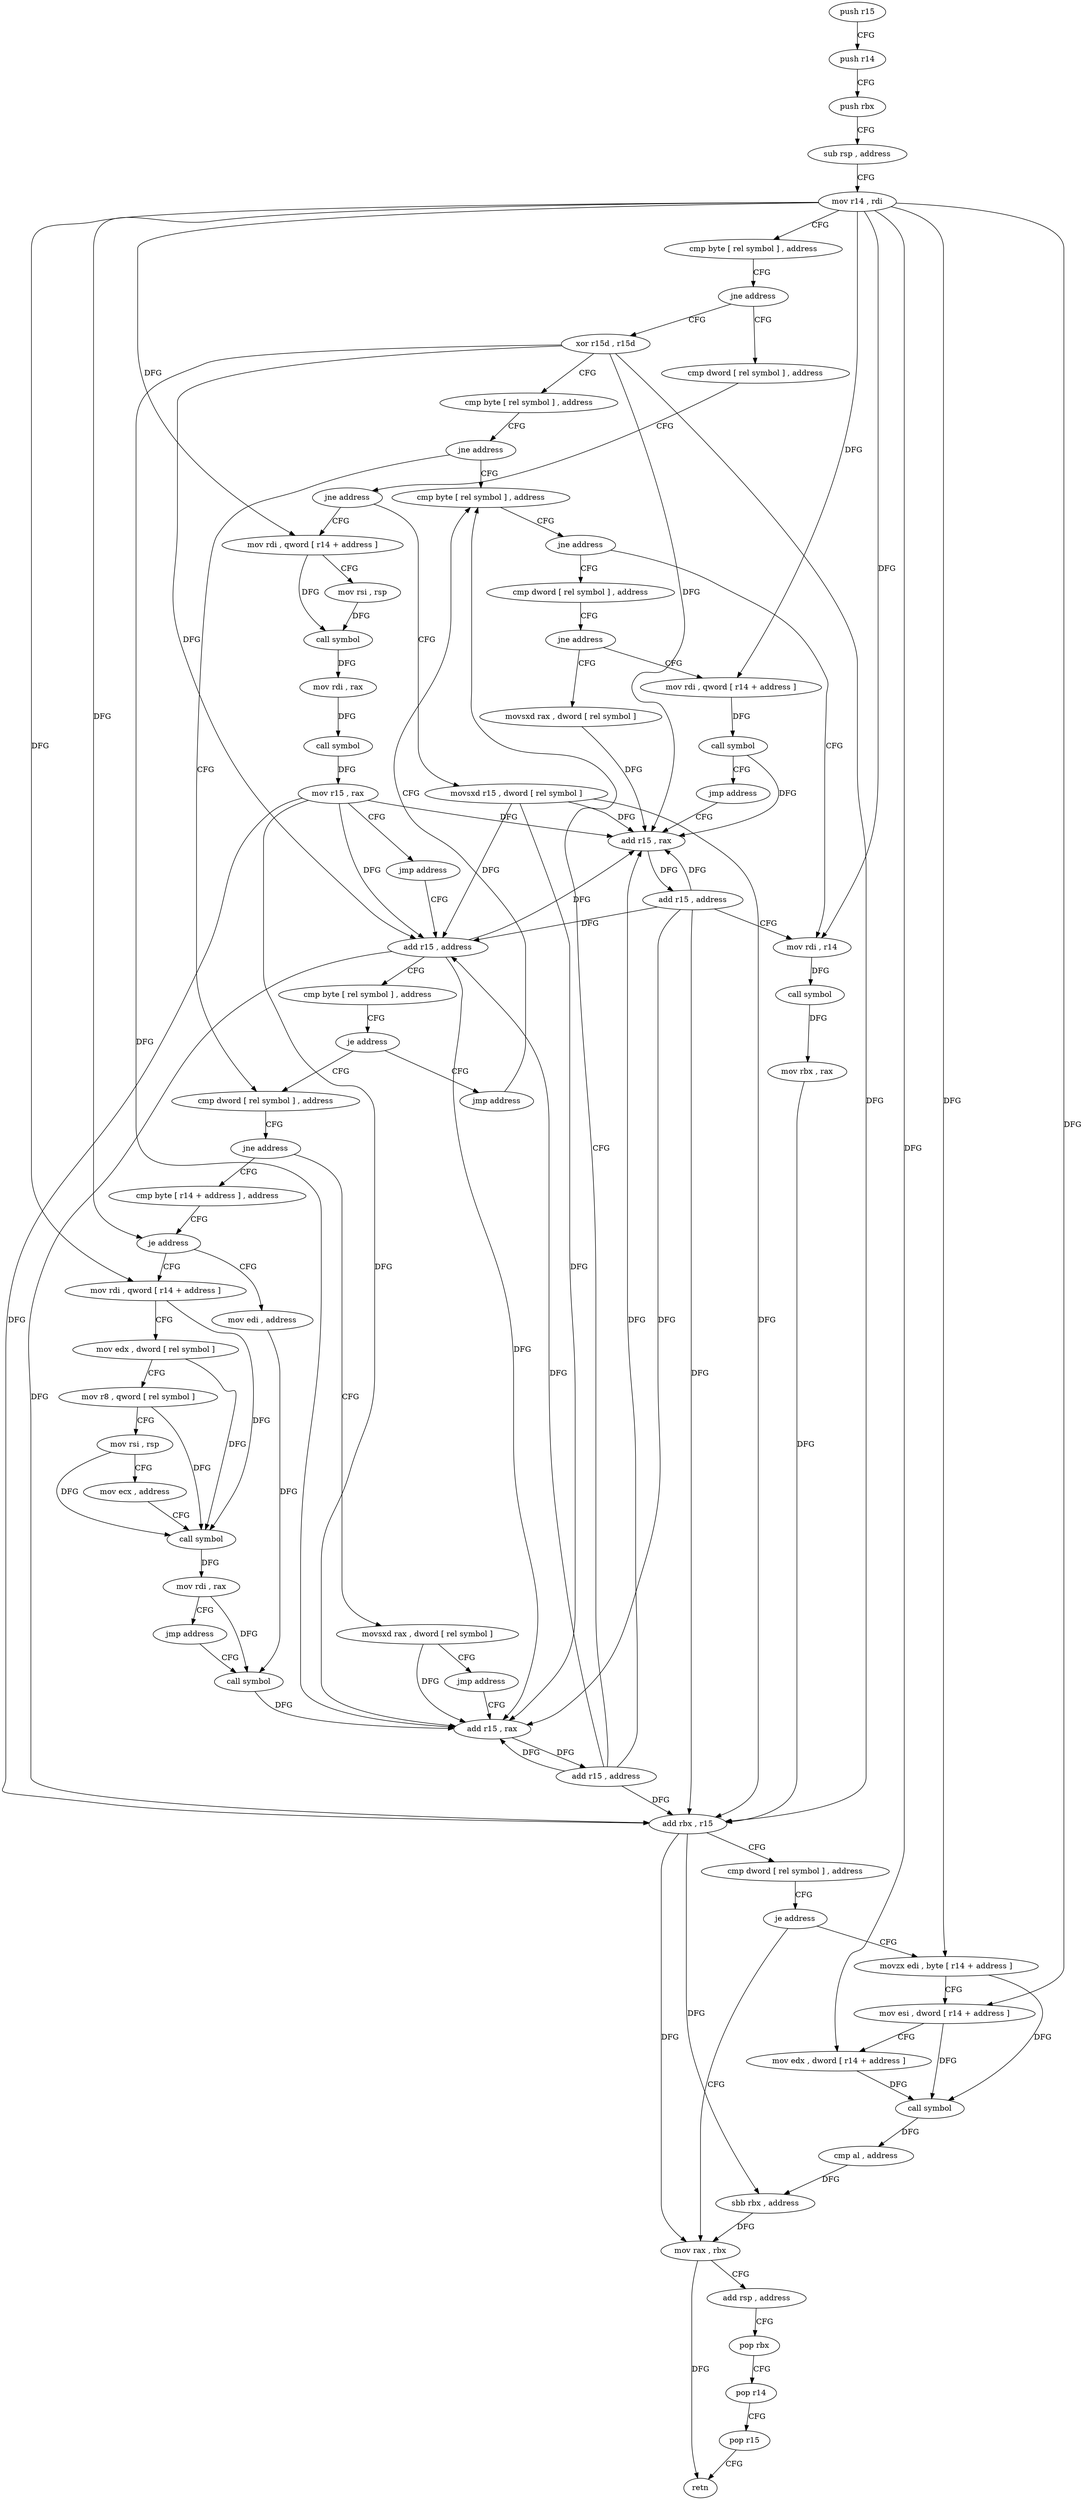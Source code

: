 digraph "func" {
"4231008" [label = "push r15" ]
"4231010" [label = "push r14" ]
"4231012" [label = "push rbx" ]
"4231013" [label = "sub rsp , address" ]
"4231020" [label = "mov r14 , rdi" ]
"4231023" [label = "cmp byte [ rel symbol ] , address" ]
"4231030" [label = "jne address" ]
"4231066" [label = "xor r15d , r15d" ]
"4231032" [label = "cmp dword [ rel symbol ] , address" ]
"4231069" [label = "cmp byte [ rel symbol ] , address" ]
"4231076" [label = "jne address" ]
"4231180" [label = "cmp byte [ rel symbol ] , address" ]
"4231078" [label = "cmp dword [ rel symbol ] , address" ]
"4231039" [label = "jne address" ]
"4231132" [label = "movsxd r15 , dword [ rel symbol ]" ]
"4231041" [label = "mov rdi , qword [ r14 + address ]" ]
"4231187" [label = "jne address" ]
"4231226" [label = "mov rdi , r14" ]
"4231189" [label = "cmp dword [ rel symbol ] , address" ]
"4231085" [label = "jne address" ]
"4231154" [label = "movsxd rax , dword [ rel symbol ]" ]
"4231087" [label = "cmp byte [ r14 + address ] , address" ]
"4231139" [label = "add r15 , address" ]
"4231045" [label = "mov rsi , rsp" ]
"4231048" [label = "call symbol" ]
"4231053" [label = "mov rdi , rax" ]
"4231056" [label = "call symbol" ]
"4231061" [label = "mov r15 , rax" ]
"4231064" [label = "jmp address" ]
"4231229" [label = "call symbol" ]
"4231234" [label = "mov rbx , rax" ]
"4231237" [label = "add rbx , r15" ]
"4231240" [label = "cmp dword [ rel symbol ] , address" ]
"4231247" [label = "je address" ]
"4231279" [label = "mov rax , rbx" ]
"4231249" [label = "movzx edi , byte [ r14 + address ]" ]
"4231196" [label = "jne address" ]
"4231212" [label = "movsxd rax , dword [ rel symbol ]" ]
"4231198" [label = "mov rdi , qword [ r14 + address ]" ]
"4231161" [label = "jmp address" ]
"4231173" [label = "add r15 , rax" ]
"4231095" [label = "je address" ]
"4231163" [label = "mov edi , address" ]
"4231097" [label = "mov rdi , qword [ r14 + address ]" ]
"4231152" [label = "jmp address" ]
"4231143" [label = "cmp byte [ rel symbol ] , address" ]
"4231150" [label = "je address" ]
"4231282" [label = "add rsp , address" ]
"4231289" [label = "pop rbx" ]
"4231290" [label = "pop r14" ]
"4231292" [label = "pop r15" ]
"4231294" [label = "retn" ]
"4231257" [label = "mov esi , dword [ r14 + address ]" ]
"4231261" [label = "mov edx , dword [ r14 + address ]" ]
"4231268" [label = "call symbol" ]
"4231273" [label = "cmp al , address" ]
"4231275" [label = "sbb rbx , address" ]
"4231219" [label = "add r15 , rax" ]
"4231205" [label = "call symbol" ]
"4231210" [label = "jmp address" ]
"4231176" [label = "add r15 , address" ]
"4231168" [label = "call symbol" ]
"4231101" [label = "mov edx , dword [ rel symbol ]" ]
"4231107" [label = "mov r8 , qword [ rel symbol ]" ]
"4231114" [label = "mov rsi , rsp" ]
"4231117" [label = "mov ecx , address" ]
"4231122" [label = "call symbol" ]
"4231127" [label = "mov rdi , rax" ]
"4231130" [label = "jmp address" ]
"4231222" [label = "add r15 , address" ]
"4231008" -> "4231010" [ label = "CFG" ]
"4231010" -> "4231012" [ label = "CFG" ]
"4231012" -> "4231013" [ label = "CFG" ]
"4231013" -> "4231020" [ label = "CFG" ]
"4231020" -> "4231023" [ label = "CFG" ]
"4231020" -> "4231041" [ label = "DFG" ]
"4231020" -> "4231226" [ label = "DFG" ]
"4231020" -> "4231095" [ label = "DFG" ]
"4231020" -> "4231249" [ label = "DFG" ]
"4231020" -> "4231257" [ label = "DFG" ]
"4231020" -> "4231261" [ label = "DFG" ]
"4231020" -> "4231198" [ label = "DFG" ]
"4231020" -> "4231097" [ label = "DFG" ]
"4231023" -> "4231030" [ label = "CFG" ]
"4231030" -> "4231066" [ label = "CFG" ]
"4231030" -> "4231032" [ label = "CFG" ]
"4231066" -> "4231069" [ label = "CFG" ]
"4231066" -> "4231237" [ label = "DFG" ]
"4231066" -> "4231139" [ label = "DFG" ]
"4231066" -> "4231173" [ label = "DFG" ]
"4231066" -> "4231219" [ label = "DFG" ]
"4231032" -> "4231039" [ label = "CFG" ]
"4231069" -> "4231076" [ label = "CFG" ]
"4231076" -> "4231180" [ label = "CFG" ]
"4231076" -> "4231078" [ label = "CFG" ]
"4231180" -> "4231187" [ label = "CFG" ]
"4231078" -> "4231085" [ label = "CFG" ]
"4231039" -> "4231132" [ label = "CFG" ]
"4231039" -> "4231041" [ label = "CFG" ]
"4231132" -> "4231139" [ label = "DFG" ]
"4231132" -> "4231237" [ label = "DFG" ]
"4231132" -> "4231173" [ label = "DFG" ]
"4231132" -> "4231219" [ label = "DFG" ]
"4231041" -> "4231045" [ label = "CFG" ]
"4231041" -> "4231048" [ label = "DFG" ]
"4231187" -> "4231226" [ label = "CFG" ]
"4231187" -> "4231189" [ label = "CFG" ]
"4231226" -> "4231229" [ label = "DFG" ]
"4231189" -> "4231196" [ label = "CFG" ]
"4231085" -> "4231154" [ label = "CFG" ]
"4231085" -> "4231087" [ label = "CFG" ]
"4231154" -> "4231161" [ label = "CFG" ]
"4231154" -> "4231173" [ label = "DFG" ]
"4231087" -> "4231095" [ label = "CFG" ]
"4231139" -> "4231143" [ label = "CFG" ]
"4231139" -> "4231237" [ label = "DFG" ]
"4231139" -> "4231173" [ label = "DFG" ]
"4231139" -> "4231219" [ label = "DFG" ]
"4231045" -> "4231048" [ label = "DFG" ]
"4231048" -> "4231053" [ label = "DFG" ]
"4231053" -> "4231056" [ label = "DFG" ]
"4231056" -> "4231061" [ label = "DFG" ]
"4231061" -> "4231064" [ label = "CFG" ]
"4231061" -> "4231237" [ label = "DFG" ]
"4231061" -> "4231139" [ label = "DFG" ]
"4231061" -> "4231173" [ label = "DFG" ]
"4231061" -> "4231219" [ label = "DFG" ]
"4231064" -> "4231139" [ label = "CFG" ]
"4231229" -> "4231234" [ label = "DFG" ]
"4231234" -> "4231237" [ label = "DFG" ]
"4231237" -> "4231240" [ label = "CFG" ]
"4231237" -> "4231279" [ label = "DFG" ]
"4231237" -> "4231275" [ label = "DFG" ]
"4231240" -> "4231247" [ label = "CFG" ]
"4231247" -> "4231279" [ label = "CFG" ]
"4231247" -> "4231249" [ label = "CFG" ]
"4231279" -> "4231282" [ label = "CFG" ]
"4231279" -> "4231294" [ label = "DFG" ]
"4231249" -> "4231257" [ label = "CFG" ]
"4231249" -> "4231268" [ label = "DFG" ]
"4231196" -> "4231212" [ label = "CFG" ]
"4231196" -> "4231198" [ label = "CFG" ]
"4231212" -> "4231219" [ label = "DFG" ]
"4231198" -> "4231205" [ label = "DFG" ]
"4231161" -> "4231173" [ label = "CFG" ]
"4231173" -> "4231176" [ label = "DFG" ]
"4231095" -> "4231163" [ label = "CFG" ]
"4231095" -> "4231097" [ label = "CFG" ]
"4231163" -> "4231168" [ label = "DFG" ]
"4231097" -> "4231101" [ label = "CFG" ]
"4231097" -> "4231122" [ label = "DFG" ]
"4231152" -> "4231180" [ label = "CFG" ]
"4231143" -> "4231150" [ label = "CFG" ]
"4231150" -> "4231078" [ label = "CFG" ]
"4231150" -> "4231152" [ label = "CFG" ]
"4231282" -> "4231289" [ label = "CFG" ]
"4231289" -> "4231290" [ label = "CFG" ]
"4231290" -> "4231292" [ label = "CFG" ]
"4231292" -> "4231294" [ label = "CFG" ]
"4231257" -> "4231261" [ label = "CFG" ]
"4231257" -> "4231268" [ label = "DFG" ]
"4231261" -> "4231268" [ label = "DFG" ]
"4231268" -> "4231273" [ label = "DFG" ]
"4231273" -> "4231275" [ label = "DFG" ]
"4231275" -> "4231279" [ label = "DFG" ]
"4231219" -> "4231222" [ label = "DFG" ]
"4231205" -> "4231210" [ label = "CFG" ]
"4231205" -> "4231219" [ label = "DFG" ]
"4231210" -> "4231219" [ label = "CFG" ]
"4231176" -> "4231180" [ label = "CFG" ]
"4231176" -> "4231237" [ label = "DFG" ]
"4231176" -> "4231139" [ label = "DFG" ]
"4231176" -> "4231173" [ label = "DFG" ]
"4231176" -> "4231219" [ label = "DFG" ]
"4231168" -> "4231173" [ label = "DFG" ]
"4231101" -> "4231107" [ label = "CFG" ]
"4231101" -> "4231122" [ label = "DFG" ]
"4231107" -> "4231114" [ label = "CFG" ]
"4231107" -> "4231122" [ label = "DFG" ]
"4231114" -> "4231117" [ label = "CFG" ]
"4231114" -> "4231122" [ label = "DFG" ]
"4231117" -> "4231122" [ label = "CFG" ]
"4231122" -> "4231127" [ label = "DFG" ]
"4231127" -> "4231130" [ label = "CFG" ]
"4231127" -> "4231168" [ label = "DFG" ]
"4231130" -> "4231168" [ label = "CFG" ]
"4231222" -> "4231226" [ label = "CFG" ]
"4231222" -> "4231237" [ label = "DFG" ]
"4231222" -> "4231139" [ label = "DFG" ]
"4231222" -> "4231173" [ label = "DFG" ]
"4231222" -> "4231219" [ label = "DFG" ]
}
